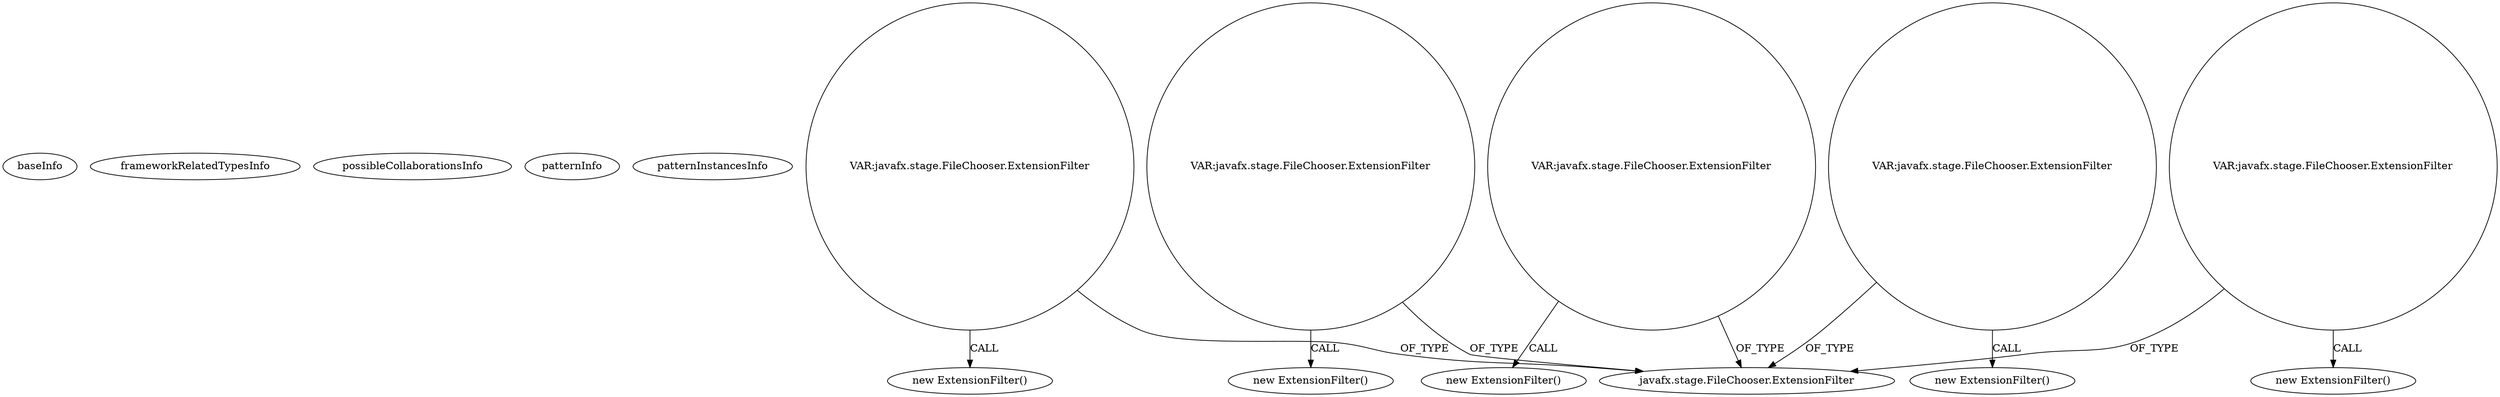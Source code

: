 digraph {
baseInfo[graphId=2874,category="pattern",isAnonymous=false,possibleRelation=false]
frameworkRelatedTypesInfo[]
possibleCollaborationsInfo[]
patternInfo[frequency=2.0,patternRootClient=null]
patternInstancesInfo[0="AMITCCILGITHUB-Contacts~/AMITCCILGITHUB-Contacts/Contacts-master/Contacts/src/org/apandey/view/parts/Body.java~void initComponents()~62",1="AMITCCILGITHUB-Contacts~/AMITCCILGITHUB-Contacts/Contacts-master/Contacts/src/org/apandey/view/parts/Body.java~Body~60"]
10[label="new ExtensionFilter()",vertexType="CONSTRUCTOR_CALL",isFrameworkType=false]
11[label="VAR:javafx.stage.FileChooser.ExtensionFilter",vertexType="VARIABLE_EXPRESION",isFrameworkType=false,shape=circle]
12[label="javafx.stage.FileChooser.ExtensionFilter",vertexType="FRAMEWORK_CLASS_TYPE",isFrameworkType=false]
23[label="VAR:javafx.stage.FileChooser.ExtensionFilter",vertexType="VARIABLE_EXPRESION",isFrameworkType=false,shape=circle]
17[label="VAR:javafx.stage.FileChooser.ExtensionFilter",vertexType="VARIABLE_EXPRESION",isFrameworkType=false,shape=circle]
20[label="VAR:javafx.stage.FileChooser.ExtensionFilter",vertexType="VARIABLE_EXPRESION",isFrameworkType=false,shape=circle]
14[label="VAR:javafx.stage.FileChooser.ExtensionFilter",vertexType="VARIABLE_EXPRESION",isFrameworkType=false,shape=circle]
16[label="new ExtensionFilter()",vertexType="CONSTRUCTOR_CALL",isFrameworkType=false]
13[label="new ExtensionFilter()",vertexType="CONSTRUCTOR_CALL",isFrameworkType=false]
22[label="new ExtensionFilter()",vertexType="CONSTRUCTOR_CALL",isFrameworkType=false]
19[label="new ExtensionFilter()",vertexType="CONSTRUCTOR_CALL",isFrameworkType=false]
14->12[label="OF_TYPE"]
20->19[label="CALL"]
17->12[label="OF_TYPE"]
11->12[label="OF_TYPE"]
23->12[label="OF_TYPE"]
11->10[label="CALL"]
20->12[label="OF_TYPE"]
14->13[label="CALL"]
23->22[label="CALL"]
17->16[label="CALL"]
}
